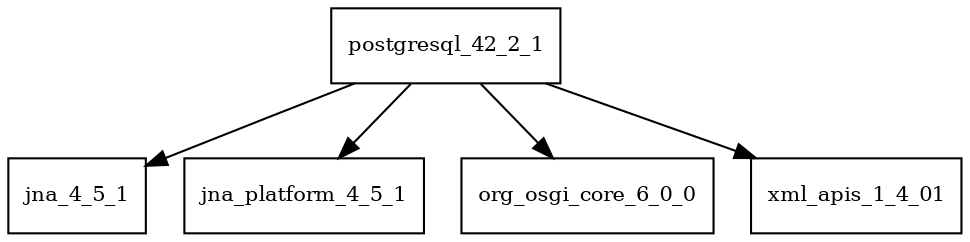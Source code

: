 digraph postgresql_42_2_1_dependencies {
  node [shape = box, fontsize=10.0];
  postgresql_42_2_1 -> jna_4_5_1;
  postgresql_42_2_1 -> jna_platform_4_5_1;
  postgresql_42_2_1 -> org_osgi_core_6_0_0;
  postgresql_42_2_1 -> xml_apis_1_4_01;
}
